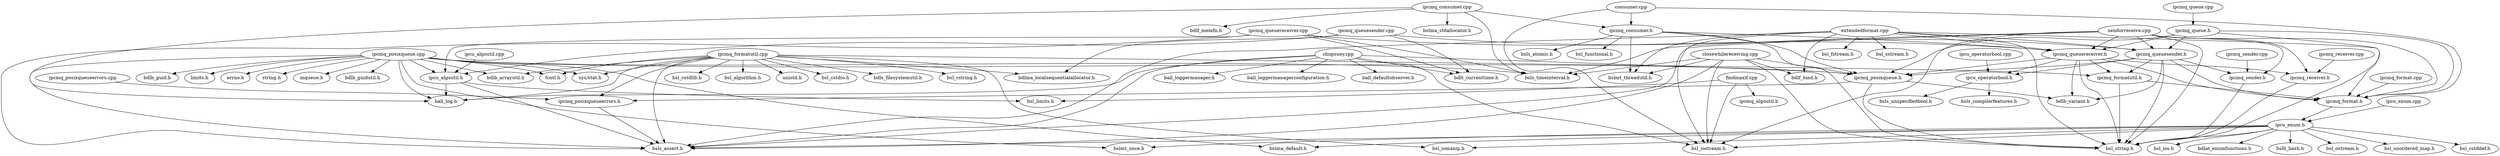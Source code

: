 digraph G {
	node0 [label="ball_defaultobserver.h"];
	node1 [label="ipcu_algoutil.cpp"];
	node2 [label="bsl_limits.h"];
	node3 [label="sendorreceive.cpp"];
	node4 [label="bdls_filesystemutil.h"];
	node5 [label="ipcmq_queue.h"];
	node6 [label="ipcmq_posixqueueerrors.cpp"];
	node7 [label="bdlb_arrayutil.h"];
	node8 [label="sys/stat.h"];
	node9 [label="ipcmq_formatutil.h"];
	node10 [label="findmaxif.cpp"];
	node11 [label="bsl_iomanip.h"];
	node12 [label="bsl_cstring.h"];
	node13 [label="ball_log.h"];
	node14 [label="ipcmq_receiver.h"];
	node15 [label="ipcmq_queuesender.h"];
	node16 [label="ipcmq_algoutil.h"];
	node17 [label="bsl_sstream.h"];
	node18 [label="ipcmq_posixqueue.h"];
	node19 [label="ipcmq_format.h"];
	node20 [label="bsl_iostream.h"];
	node21 [label="bsls_atomic.h"];
	node22 [label="bsl_ios.h"];
	node23 [label="ipcmq_queue.cpp"];
	node24 [label="ipcu_operatorbool.h"];
	node25 [label="ipcmq_posixqueueerrors.h"];
	node26 [label="bsls_compilerfeatures.h"];
	node27 [label="bsl_cstdlib.h"];
	node28 [label="limits.h"];
	node29 [label="chopsuey.cpp"];
	node30 [label="ipcmq_posixqueue.cpp"];
	node31 [label="closewhilereceiving.cpp"];
	node32 [label="ipcmq_sender.h"];
	node33 [label="ipcmq_format.cpp"];
	node34 [label="bdlf_memfn.h"];
	node35 [label="bslma_stdallocator.h"];
	node36 [label="bdlat_enumfunctions.h"];
	node37 [label="errno.h"];
	node38 [label="bslmt_threadutil.h"];
	node39 [label="bslh_hash.h"];
	node40 [label="ipcmq_queuereceiver.cpp"];
	node41 [label="bdlf_bind.h"];
	node42 [label="ipcu_enum.h"];
	node43 [label="string.h"];
	node44 [label="ipcmq_queuesender.cpp"];
	node45 [label="ipcu_enum.cpp"];
	node46 [label="mqueue.h"];
	node47 [label="bdlb_guidutil.h"];
	node48 [label="consumer.cpp"];
	node49 [label="ipcu_operatorbool.cpp"];
	node50 [label="ipcmq_formatutil.cpp"];
	node51 [label="ipcmq_consumer.h"];
	node52 [label="extendedformat.cpp"];
	node53 [label="bsls_unspecifiedbool.h"];
	node54 [label="bsls_assert.h"];
	node55 [label="bdlb_guid.h"];
	node56 [label="bdlma_localsequentialallocator.h"];
	node57 [label="bsl_ostream.h"];
	node58 [label="ipcu_algoutil.h"];
	node59 [label="bdlt_currenttime.h"];
	node60 [label="bsl_string.h"];
	node61 [label="ipcmq_consumer.cpp"];
	node62 [label="bslmt_once.h"];
	node63 [label="bsl_algorithm.h"];
	node64 [label="bsl_unordered_map.h"];
	node65 [label="bsl_functional.h"];
	node66 [label="ball_loggermanager.h"];
	node67 [label="ball_loggermanagerconfiguration.h"];
	node68 [label="ipcmq_receiver.cpp"];
	node69 [label="bsls_timeinterval.h"];
	node70 [label="unistd.h"];
	node71 [label="bslma_default.h"];
	node72 [label="bdlb_variant.h"];
	node73 [label="bsl_cstdio.h"];
	node74 [label="bsl_fstream.h"];
	node75 [label="ipcmq_queuereceiver.h"];
	node76 [label="ipcmq_sender.cpp"];
	node77 [label="bsl_cstddef.h"];
	node78 [label="fcntl.h"];
	subgraph U {
		edge [dir=none];
	}
	subgraph D {
		node1 -> node58;
		node3 -> node19;
		node3 -> node14;
		node3 -> node32;
		node3 -> node69;
		node3 -> node20;
		node3 -> node54;
		node3 -> node75;
		node3 -> node60;
		node3 -> node15;
		node5 -> node19;
		node5 -> node75;
		node5 -> node60;
		node5 -> node18;
		node5 -> node15;
		node6 -> node25;
		node9 -> node19;
		node9 -> node60;
		node10 -> node20;
		node10 -> node2;
		node10 -> node16;
		node14 -> node60;
		node15 -> node19;
		node15 -> node32;
		node15 -> node24;
		node15 -> node9;
		node15 -> node72;
		node15 -> node60;
		node15 -> node18;
		node18 -> node25;
		node18 -> node72;
		node18 -> node60;
		node19 -> node42;
		node23 -> node5;
		node24 -> node53;
		node24 -> node26;
		node25 -> node54;
		node29 -> node20;
		node29 -> node66;
		node29 -> node67;
		node29 -> node0;
		node29 -> node59;
		node29 -> node54;
		node29 -> node13;
		node29 -> node18;
		node30 -> node69;
		node30 -> node62;
		node30 -> node43;
		node30 -> node46;
		node30 -> node47;
		node30 -> node71;
		node30 -> node8;
		node30 -> node54;
		node30 -> node13;
		node30 -> node78;
		node30 -> node37;
		node30 -> node28;
		node30 -> node18;
		node30 -> node7;
		node30 -> node55;
		node30 -> node58;
		node31 -> node69;
		node31 -> node20;
		node31 -> node41;
		node31 -> node54;
		node31 -> node60;
		node31 -> node18;
		node31 -> node38;
		node32 -> node60;
		node33 -> node19;
		node40 -> node69;
		node40 -> node59;
		node40 -> node54;
		node40 -> node75;
		node40 -> node58;
		node42 -> node62;
		node42 -> node20;
		node42 -> node22;
		node42 -> node64;
		node42 -> node71;
		node42 -> node57;
		node42 -> node39;
		node42 -> node54;
		node42 -> node77;
		node42 -> node60;
		node42 -> node36;
		node42 -> node11;
		node44 -> node59;
		node44 -> node56;
		node44 -> node15;
		node44 -> node58;
		node45 -> node42;
		node48 -> node19;
		node48 -> node20;
		node48 -> node51;
		node49 -> node24;
		node50 -> node4;
		node50 -> node27;
		node50 -> node25;
		node50 -> node63;
		node50 -> node70;
		node50 -> node9;
		node50 -> node8;
		node50 -> node73;
		node50 -> node54;
		node50 -> node12;
		node50 -> node13;
		node50 -> node56;
		node50 -> node78;
		node50 -> node11;
		node50 -> node7;
		node51 -> node21;
		node51 -> node75;
		node51 -> node60;
		node51 -> node18;
		node51 -> node38;
		node51 -> node65;
		node52 -> node19;
		node52 -> node20;
		node52 -> node41;
		node52 -> node17;
		node52 -> node54;
		node52 -> node75;
		node52 -> node74;
		node52 -> node60;
		node52 -> node38;
		node52 -> node15;
		node58 -> node2;
		node58 -> node54;
		node58 -> node13;
		node61 -> node69;
		node61 -> node51;
		node61 -> node35;
		node61 -> node34;
		node61 -> node13;
		node68 -> node14;
		node75 -> node19;
		node75 -> node14;
		node75 -> node24;
		node75 -> node9;
		node75 -> node72;
		node75 -> node60;
		node75 -> node18;
		node76 -> node32;
	}
}
